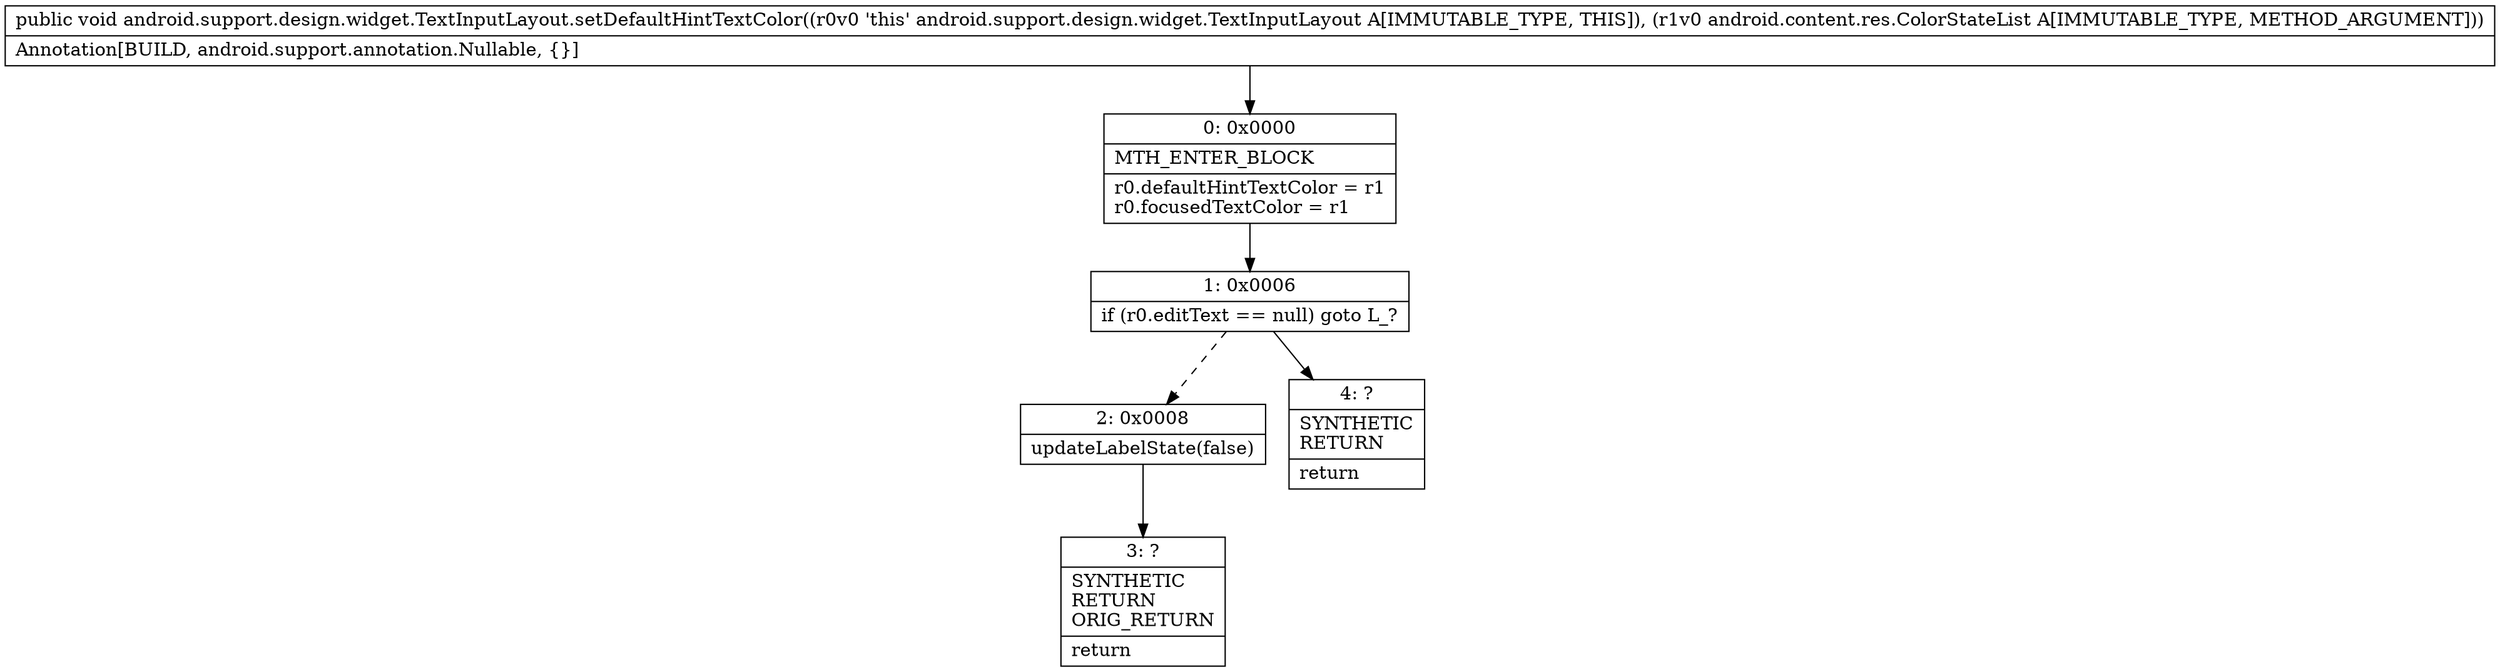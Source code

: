 digraph "CFG forandroid.support.design.widget.TextInputLayout.setDefaultHintTextColor(Landroid\/content\/res\/ColorStateList;)V" {
Node_0 [shape=record,label="{0\:\ 0x0000|MTH_ENTER_BLOCK\l|r0.defaultHintTextColor = r1\lr0.focusedTextColor = r1\l}"];
Node_1 [shape=record,label="{1\:\ 0x0006|if (r0.editText == null) goto L_?\l}"];
Node_2 [shape=record,label="{2\:\ 0x0008|updateLabelState(false)\l}"];
Node_3 [shape=record,label="{3\:\ ?|SYNTHETIC\lRETURN\lORIG_RETURN\l|return\l}"];
Node_4 [shape=record,label="{4\:\ ?|SYNTHETIC\lRETURN\l|return\l}"];
MethodNode[shape=record,label="{public void android.support.design.widget.TextInputLayout.setDefaultHintTextColor((r0v0 'this' android.support.design.widget.TextInputLayout A[IMMUTABLE_TYPE, THIS]), (r1v0 android.content.res.ColorStateList A[IMMUTABLE_TYPE, METHOD_ARGUMENT]))  | Annotation[BUILD, android.support.annotation.Nullable, \{\}]\l}"];
MethodNode -> Node_0;
Node_0 -> Node_1;
Node_1 -> Node_2[style=dashed];
Node_1 -> Node_4;
Node_2 -> Node_3;
}

